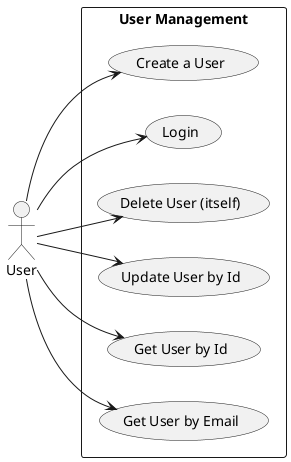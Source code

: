 @startuml

left to right direction

actor User
rectangle "User Management" as UserManagement {
    usecase "Create a User" as UC_CreateUser
    usecase "Login" as UC_Login
    usecase "Delete User (itself)" as UC_DeleteUser
    usecase "Update User by Id" as UC_UpdateUser
    usecase "Get User by Id" as UC_GetUserById
    usecase "Get User by Email" as UC_GetUserByEmail
}

User --> UC_CreateUser
User --> UC_Login
User --> UC_DeleteUser
User --> UC_UpdateUser
User --> UC_GetUserById
User --> UC_GetUserByEmail

@enduml
